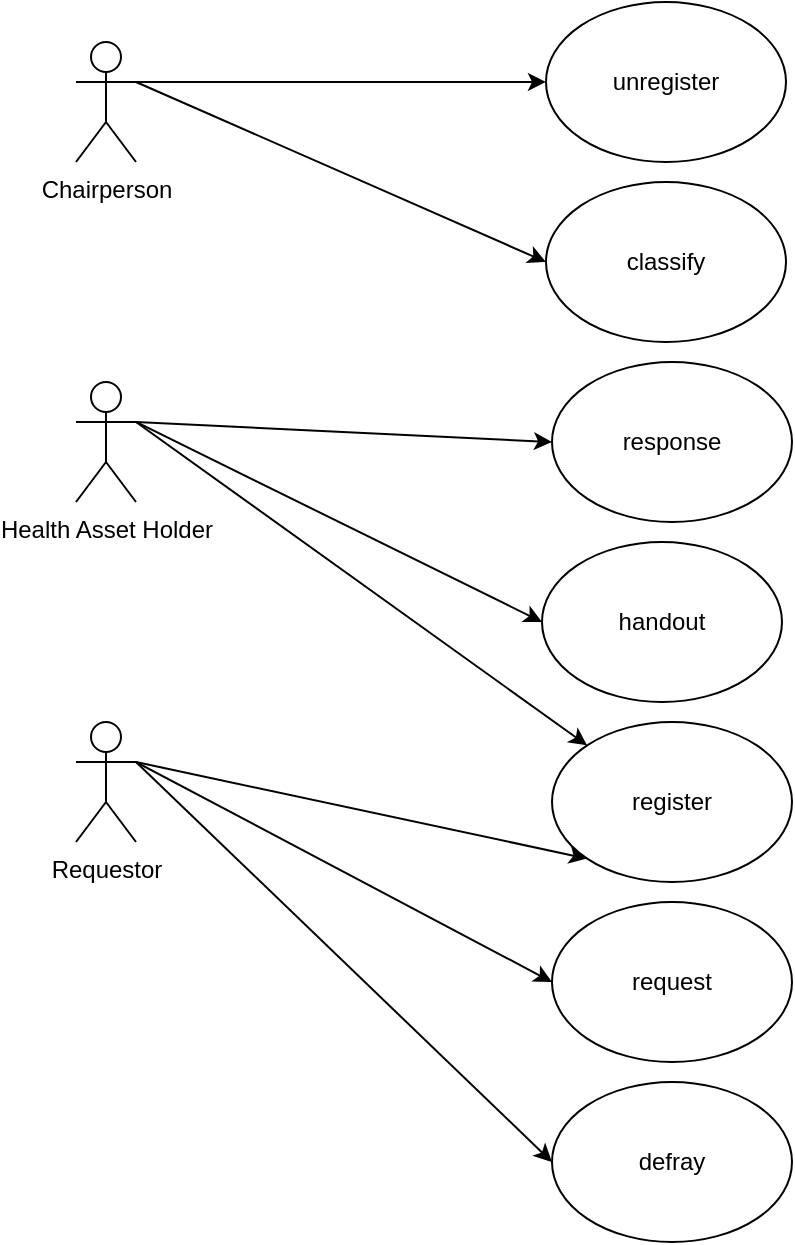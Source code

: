 <mxfile version="14.4.3" type="github">
  <diagram id="m__1r8VeRKQry_DCNymD" name="Page-1">
    <mxGraphModel dx="946" dy="618" grid="1" gridSize="10" guides="1" tooltips="1" connect="1" arrows="1" fold="1" page="1" pageScale="1" pageWidth="850" pageHeight="1100" math="0" shadow="0">
      <root>
        <mxCell id="0" />
        <mxCell id="1" parent="0" />
        <mxCell id="XTRS20qeH3FjYCzE9tks-10" value="" style="edgeStyle=orthogonalEdgeStyle;rounded=0;orthogonalLoop=1;jettySize=auto;html=1;fontFamily=Helvetica;exitX=0;exitY=0.333;exitDx=0;exitDy=0;exitPerimeter=0;" parent="1" source="XTRS20qeH3FjYCzE9tks-1" target="XTRS20qeH3FjYCzE9tks-9" edge="1">
          <mxGeometry relative="1" as="geometry" />
        </mxCell>
        <mxCell id="XTRS20qeH3FjYCzE9tks-1" value="Chairperson" style="shape=umlActor;verticalLabelPosition=bottom;verticalAlign=top;html=1;outlineConnect=0;fontFamily=Helvetica;labelPosition=center;align=center;flipV=0;flipH=1;" parent="1" vertex="1">
          <mxGeometry x="130" y="140" width="30" height="60" as="geometry" />
        </mxCell>
        <mxCell id="XTRS20qeH3FjYCzE9tks-7" value="Health Asset Holder&lt;br&gt;" style="shape=umlActor;verticalLabelPosition=bottom;verticalAlign=top;html=1;outlineConnect=0;fontFamily=Helvetica;" parent="1" vertex="1">
          <mxGeometry x="130" y="310" width="30" height="60" as="geometry" />
        </mxCell>
        <mxCell id="XTRS20qeH3FjYCzE9tks-8" value="Requestor" style="shape=umlActor;verticalLabelPosition=bottom;verticalAlign=top;html=1;outlineConnect=0;fontFamily=Helvetica;strokeColor=#000000;" parent="1" vertex="1">
          <mxGeometry x="130" y="480" width="30" height="60" as="geometry" />
        </mxCell>
        <mxCell id="XTRS20qeH3FjYCzE9tks-9" value="unregister" style="ellipse;whiteSpace=wrap;html=1;align=center;labelPosition=center;verticalLabelPosition=middle;verticalAlign=middle;" parent="1" vertex="1">
          <mxGeometry x="365" y="120" width="120" height="80" as="geometry" />
        </mxCell>
        <mxCell id="XTRS20qeH3FjYCzE9tks-11" value="register" style="ellipse;whiteSpace=wrap;html=1;verticalAlign=middle;labelPosition=center;verticalLabelPosition=middle;align=center;" parent="1" vertex="1">
          <mxGeometry x="368" y="480" width="120" height="80" as="geometry" />
        </mxCell>
        <mxCell id="XTRS20qeH3FjYCzE9tks-14" value="" style="endArrow=classic;html=1;fontFamily=Helvetica;entryX=0;entryY=0;entryDx=0;entryDy=0;exitX=1;exitY=0.333;exitDx=0;exitDy=0;exitPerimeter=0;" parent="1" source="XTRS20qeH3FjYCzE9tks-7" target="XTRS20qeH3FjYCzE9tks-11" edge="1">
          <mxGeometry width="50" height="50" relative="1" as="geometry">
            <mxPoint x="200" y="360" as="sourcePoint" />
            <mxPoint x="440" y="370" as="targetPoint" />
          </mxGeometry>
        </mxCell>
        <mxCell id="XTRS20qeH3FjYCzE9tks-17" value="" style="endArrow=classic;html=1;fontFamily=Helvetica;exitX=1;exitY=0.333;exitDx=0;exitDy=0;exitPerimeter=0;entryX=0;entryY=1;entryDx=0;entryDy=0;" parent="1" source="XTRS20qeH3FjYCzE9tks-8" target="XTRS20qeH3FjYCzE9tks-11" edge="1">
          <mxGeometry width="50" height="50" relative="1" as="geometry">
            <mxPoint x="400" y="430" as="sourcePoint" />
            <mxPoint x="450" y="380" as="targetPoint" />
          </mxGeometry>
        </mxCell>
        <mxCell id="XTRS20qeH3FjYCzE9tks-18" value="request" style="ellipse;whiteSpace=wrap;html=1;strokeColor=#000000;fontFamily=Helvetica;" parent="1" vertex="1">
          <mxGeometry x="368" y="570" width="120" height="80" as="geometry" />
        </mxCell>
        <mxCell id="XTRS20qeH3FjYCzE9tks-19" value="" style="endArrow=classic;html=1;fontFamily=Helvetica;entryX=0;entryY=0.5;entryDx=0;entryDy=0;" parent="1" target="XTRS20qeH3FjYCzE9tks-18" edge="1">
          <mxGeometry width="50" height="50" relative="1" as="geometry">
            <mxPoint x="160" y="500" as="sourcePoint" />
            <mxPoint x="450" y="380" as="targetPoint" />
          </mxGeometry>
        </mxCell>
        <mxCell id="XTRS20qeH3FjYCzE9tks-20" value="classify" style="ellipse;whiteSpace=wrap;html=1;verticalAlign=middle;labelPosition=center;verticalLabelPosition=middle;align=center;" parent="1" vertex="1">
          <mxGeometry x="365" y="210" width="120" height="80" as="geometry" />
        </mxCell>
        <mxCell id="XTRS20qeH3FjYCzE9tks-22" value="" style="endArrow=classic;html=1;fontFamily=Helvetica;exitX=0;exitY=0.333;exitDx=0;exitDy=0;exitPerimeter=0;entryX=0;entryY=0.5;entryDx=0;entryDy=0;" parent="1" source="XTRS20qeH3FjYCzE9tks-1" target="XTRS20qeH3FjYCzE9tks-20" edge="1">
          <mxGeometry width="50" height="50" relative="1" as="geometry">
            <mxPoint x="400" y="430" as="sourcePoint" />
            <mxPoint x="450" y="380" as="targetPoint" />
          </mxGeometry>
        </mxCell>
        <mxCell id="XTRS20qeH3FjYCzE9tks-23" value="handout" style="ellipse;whiteSpace=wrap;html=1;strokeColor=#000000;fontFamily=Helvetica;" parent="1" vertex="1">
          <mxGeometry x="363" y="390" width="120" height="80" as="geometry" />
        </mxCell>
        <mxCell id="XTRS20qeH3FjYCzE9tks-24" value="" style="endArrow=classic;html=1;fontFamily=Helvetica;exitX=1;exitY=0.333;exitDx=0;exitDy=0;exitPerimeter=0;entryX=0;entryY=0.5;entryDx=0;entryDy=0;" parent="1" source="XTRS20qeH3FjYCzE9tks-7" target="XTRS20qeH3FjYCzE9tks-23" edge="1">
          <mxGeometry width="50" height="50" relative="1" as="geometry">
            <mxPoint x="400" y="430" as="sourcePoint" />
            <mxPoint x="450" y="380" as="targetPoint" />
          </mxGeometry>
        </mxCell>
        <mxCell id="XTRS20qeH3FjYCzE9tks-25" value="defray" style="ellipse;whiteSpace=wrap;html=1;verticalAlign=middle;labelPosition=center;verticalLabelPosition=middle;align=center;" parent="1" vertex="1">
          <mxGeometry x="368" y="660" width="120" height="80" as="geometry" />
        </mxCell>
        <mxCell id="XTRS20qeH3FjYCzE9tks-28" value="" style="endArrow=classic;html=1;fontFamily=Helvetica;entryX=0;entryY=0.5;entryDx=0;entryDy=0;" parent="1" target="XTRS20qeH3FjYCzE9tks-25" edge="1">
          <mxGeometry width="50" height="50" relative="1" as="geometry">
            <mxPoint x="160" y="500" as="sourcePoint" />
            <mxPoint x="450" y="380" as="targetPoint" />
          </mxGeometry>
        </mxCell>
        <mxCell id="XTRS20qeH3FjYCzE9tks-29" value="response" style="ellipse;whiteSpace=wrap;html=1;verticalAlign=middle;labelPosition=center;verticalLabelPosition=middle;align=center;" parent="1" vertex="1">
          <mxGeometry x="368" y="300" width="120" height="80" as="geometry" />
        </mxCell>
        <mxCell id="7FR_Bu6XLYPbNeHx4JmC-1" value="" style="endArrow=classic;html=1;exitX=1;exitY=0.333;exitDx=0;exitDy=0;exitPerimeter=0;entryX=0;entryY=0.5;entryDx=0;entryDy=0;" edge="1" parent="1" source="XTRS20qeH3FjYCzE9tks-7" target="XTRS20qeH3FjYCzE9tks-29">
          <mxGeometry width="50" height="50" relative="1" as="geometry">
            <mxPoint x="400" y="470" as="sourcePoint" />
            <mxPoint x="450" y="420" as="targetPoint" />
          </mxGeometry>
        </mxCell>
      </root>
    </mxGraphModel>
  </diagram>
</mxfile>
